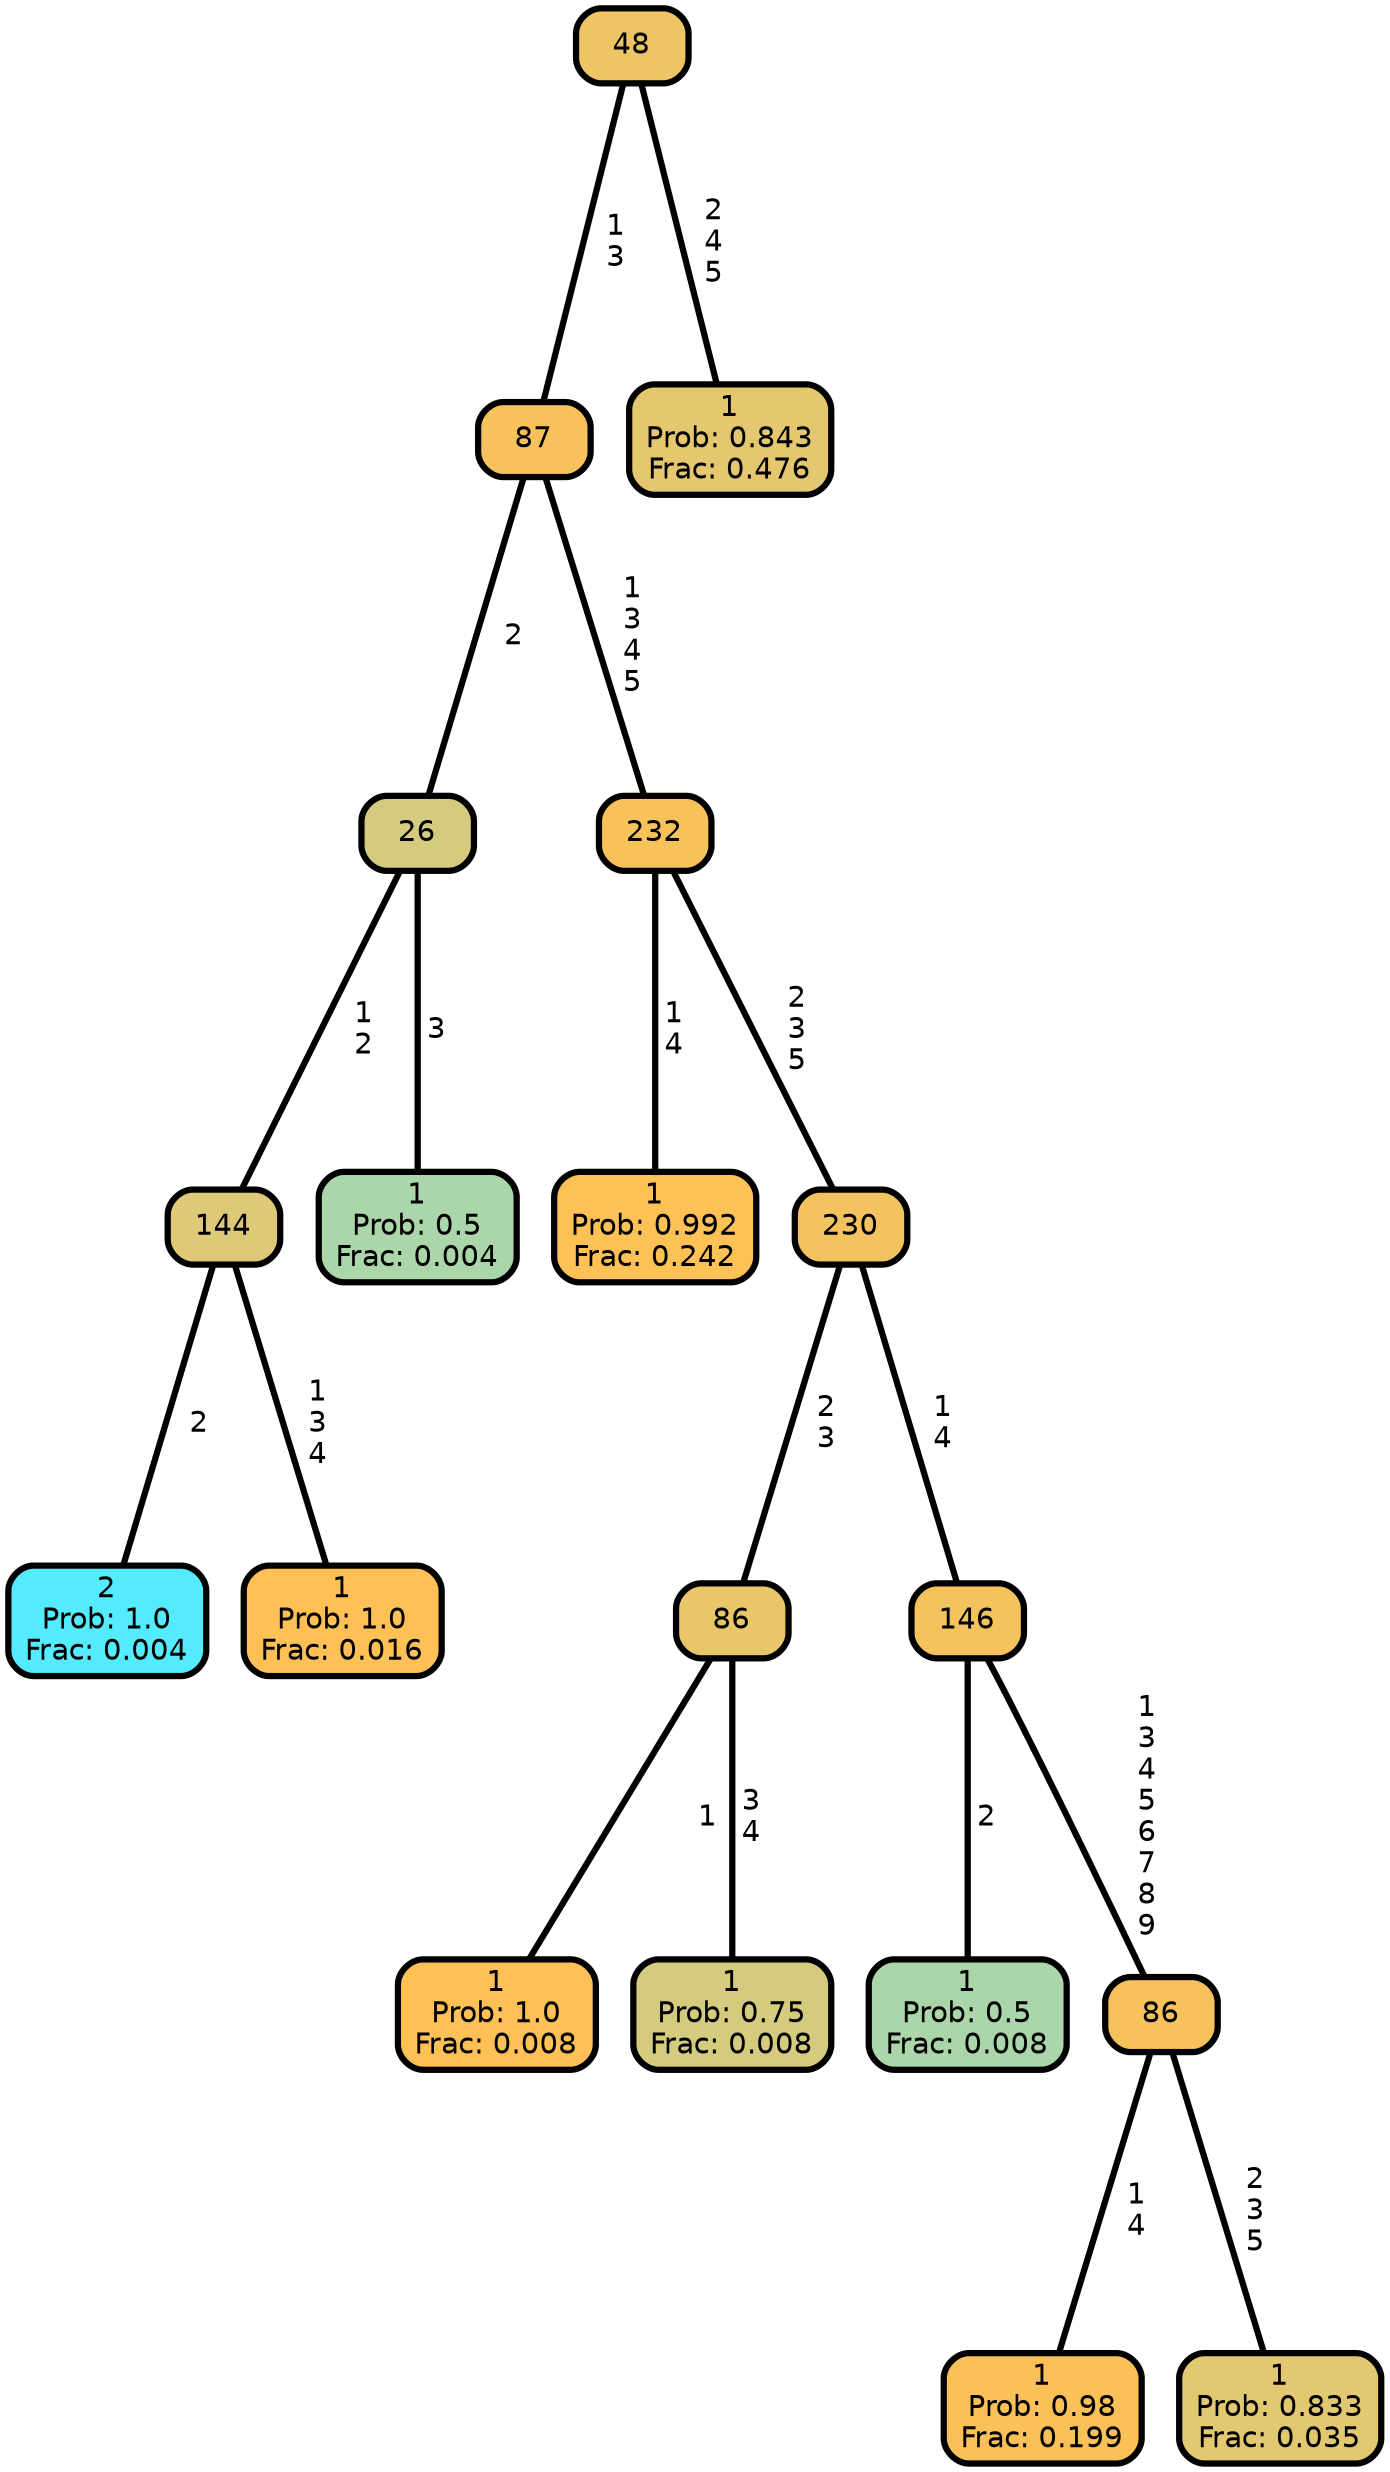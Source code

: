graph Tree {
node [shape=box, style="filled, rounded",color="black",penwidth="3",fontcolor="black",                 fontname=helvetica] ;
graph [ranksep="0 equally", splines=straight,                 bgcolor=transparent, dpi=200] ;
edge [fontname=helvetica, color=black] ;
0 [label="2
Prob: 1.0
Frac: 0.004", fillcolor="#55ebff"] ;
1 [label="144", fillcolor="#ddc977"] ;
2 [label="1
Prob: 1.0
Frac: 0.016", fillcolor="#ffc155"] ;
3 [label="26", fillcolor="#d4cb7f"] ;
4 [label="1
Prob: 0.5
Frac: 0.004", fillcolor="#aad6aa"] ;
5 [label="87", fillcolor="#f7c25c"] ;
6 [label="1
Prob: 0.992
Frac: 0.242", fillcolor="#fdc156"] ;
7 [label="232", fillcolor="#f8c25b"] ;
8 [label="1
Prob: 1.0
Frac: 0.008", fillcolor="#ffc155"] ;
9 [label="86", fillcolor="#e9c66a"] ;
10 [label="1
Prob: 0.75
Frac: 0.008", fillcolor="#d4cb7f"] ;
11 [label="230", fillcolor="#f4c35f"] ;
12 [label="1
Prob: 0.5
Frac: 0.008", fillcolor="#aad6aa"] ;
13 [label="146", fillcolor="#f5c35e"] ;
14 [label="1
Prob: 0.98
Frac: 0.199", fillcolor="#fbc158"] ;
15 [label="86", fillcolor="#f7c25c"] ;
16 [label="1
Prob: 0.833
Frac: 0.035", fillcolor="#e2c871"] ;
17 [label="48", fillcolor="#eec565"] ;
18 [label="1
Prob: 0.843
Frac: 0.476", fillcolor="#e4c76f"] ;
1 -- 0 [label=" 2",penwidth=3] ;
1 -- 2 [label=" 1\n 3\n 4",penwidth=3] ;
3 -- 1 [label=" 1\n 2",penwidth=3] ;
3 -- 4 [label=" 3",penwidth=3] ;
5 -- 3 [label=" 2",penwidth=3] ;
5 -- 7 [label=" 1\n 3\n 4\n 5",penwidth=3] ;
7 -- 6 [label=" 1\n 4",penwidth=3] ;
7 -- 11 [label=" 2\n 3\n 5",penwidth=3] ;
9 -- 8 [label=" 1",penwidth=3] ;
9 -- 10 [label=" 3\n 4",penwidth=3] ;
11 -- 9 [label=" 2\n 3",penwidth=3] ;
11 -- 13 [label=" 1\n 4",penwidth=3] ;
13 -- 12 [label=" 2",penwidth=3] ;
13 -- 15 [label=" 1\n 3\n 4\n 5\n 6\n 7\n 8\n 9",penwidth=3] ;
15 -- 14 [label=" 1\n 4",penwidth=3] ;
15 -- 16 [label=" 2\n 3\n 5",penwidth=3] ;
17 -- 5 [label=" 1\n 3",penwidth=3] ;
17 -- 18 [label=" 2\n 4\n 5",penwidth=3] ;
{rank = same;}}